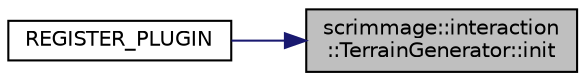 digraph "scrimmage::interaction::TerrainGenerator::init"
{
 // LATEX_PDF_SIZE
  edge [fontname="Helvetica",fontsize="10",labelfontname="Helvetica",labelfontsize="10"];
  node [fontname="Helvetica",fontsize="10",shape=record];
  rankdir="RL";
  Node1 [label="scrimmage::interaction\l::TerrainGenerator::init",height=0.2,width=0.4,color="black", fillcolor="grey75", style="filled", fontcolor="black",tooltip=" "];
  Node1 -> Node2 [dir="back",color="midnightblue",fontsize="10",style="solid",fontname="Helvetica"];
  Node2 [label="REGISTER_PLUGIN",height=0.2,width=0.4,color="black", fillcolor="white", style="filled",URL="$TerrainGenerator_8cpp.html#a1d06fa938b78e7e4191564a52e110671",tooltip=" "];
}
